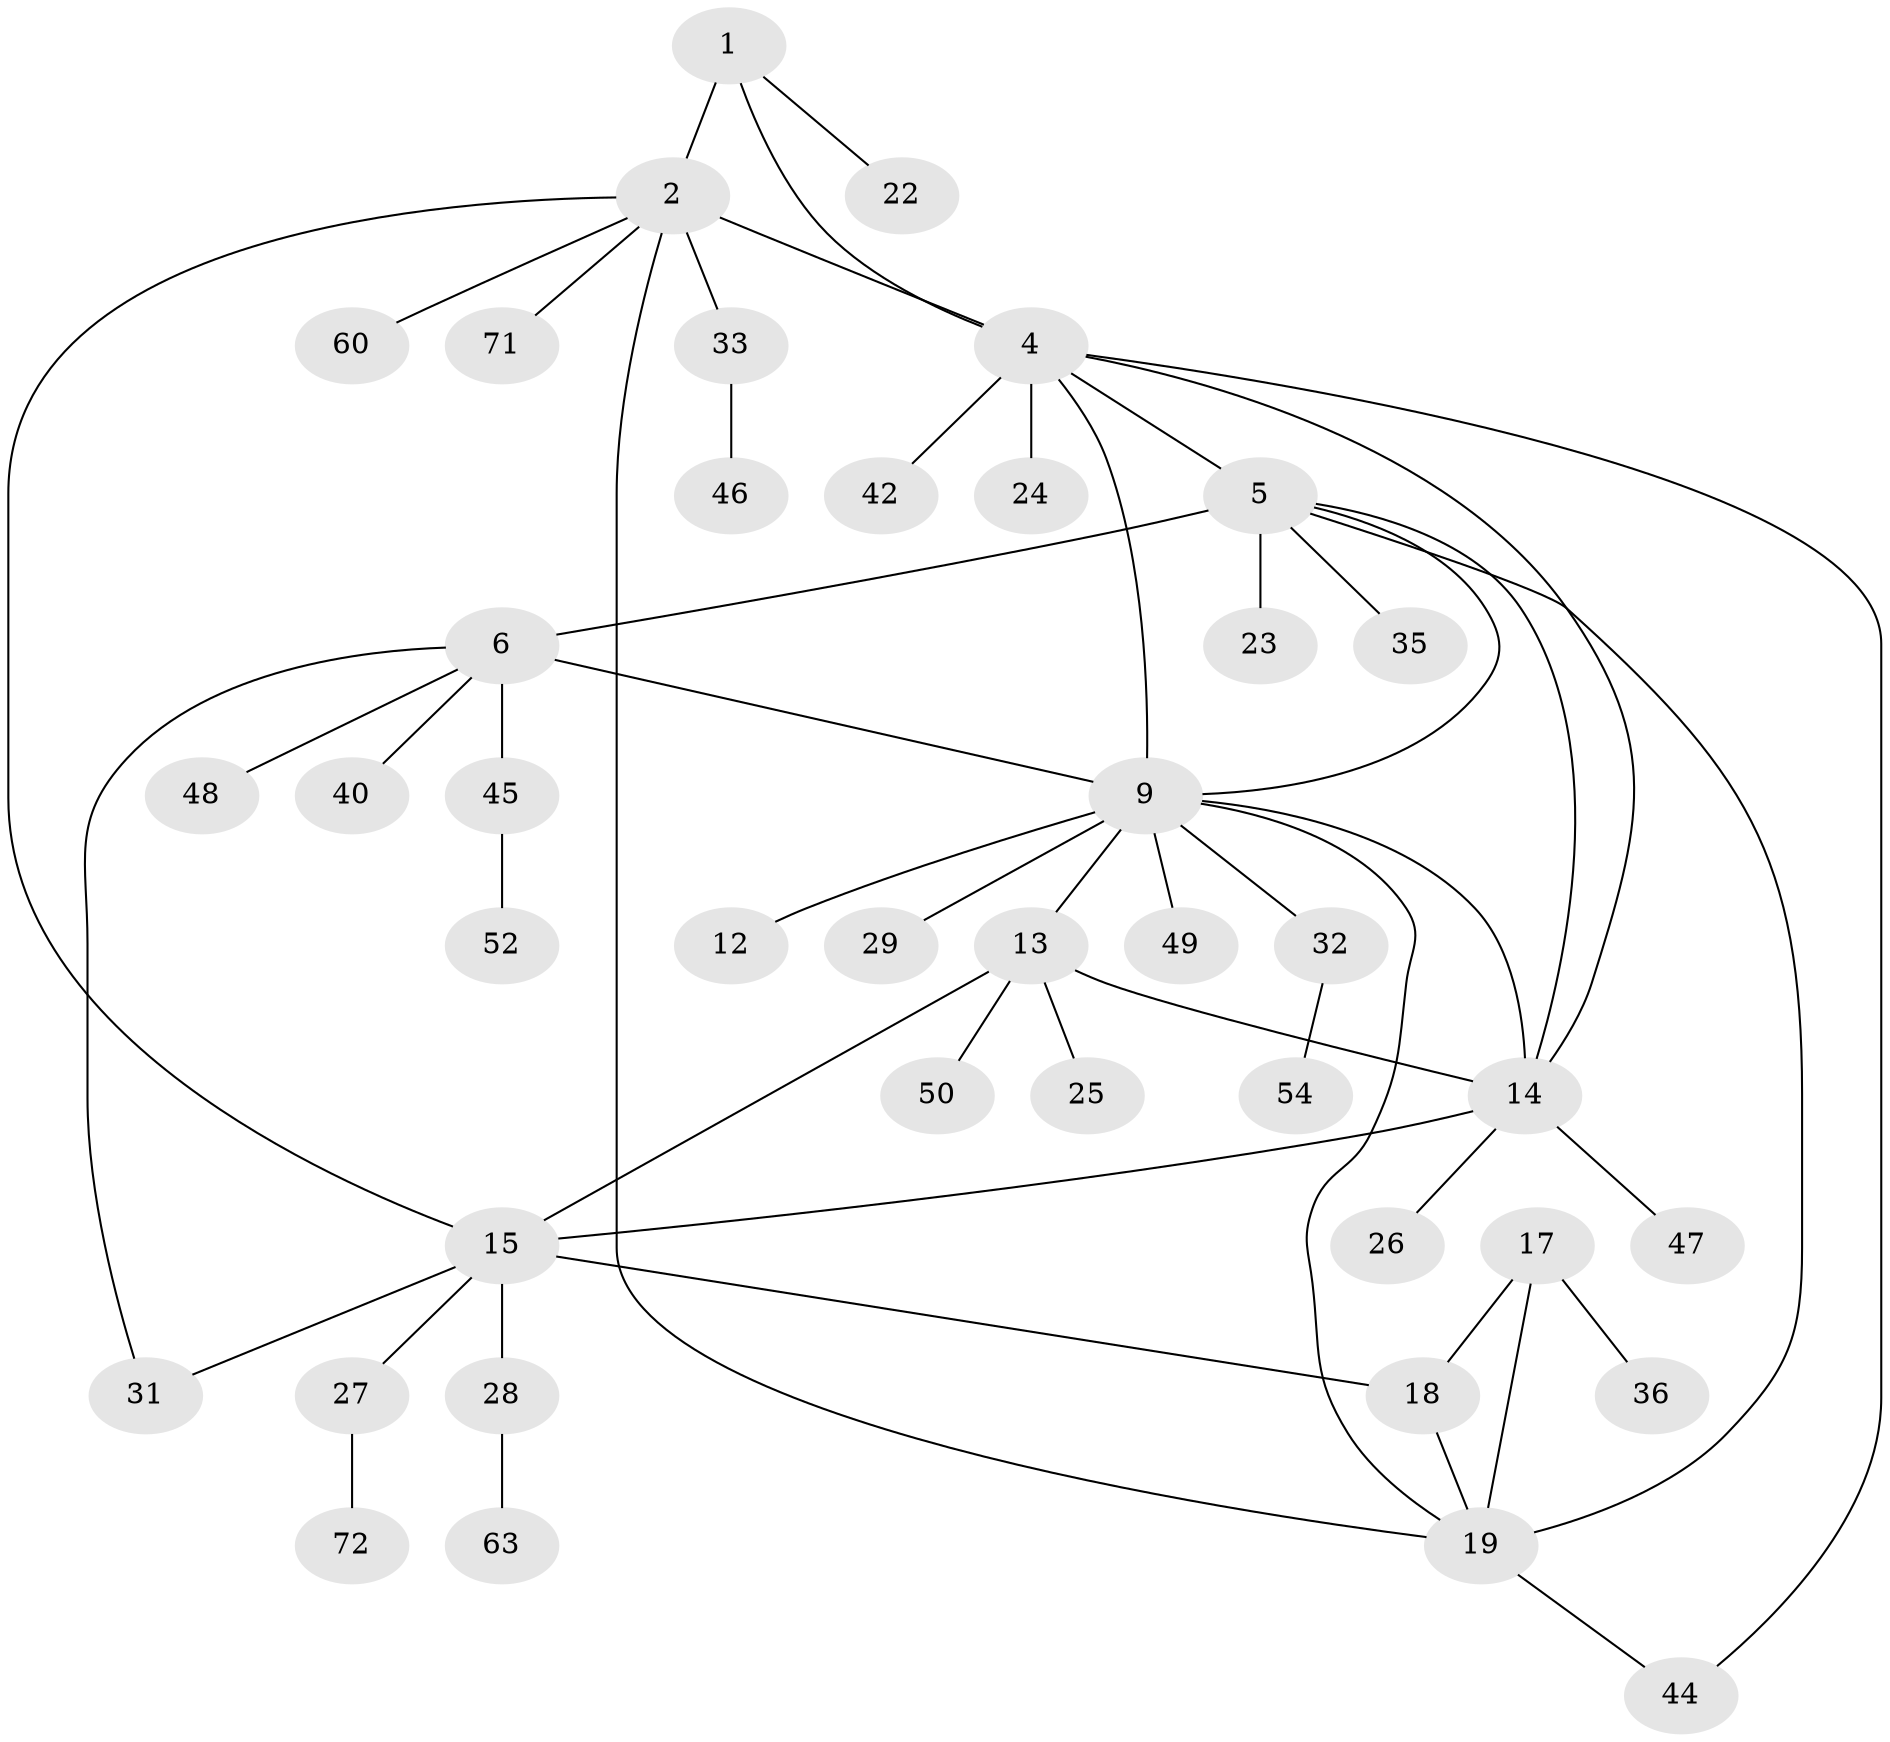 // original degree distribution, {4: 0.060240963855421686, 8: 0.060240963855421686, 3: 0.07228915662650602, 9: 0.024096385542168676, 5: 0.03614457831325301, 14: 0.012048192771084338, 12: 0.012048192771084338, 6: 0.012048192771084338, 7: 0.012048192771084338, 1: 0.5783132530120482, 2: 0.12048192771084337}
// Generated by graph-tools (version 1.1) at 2025/16/03/09/25 04:16:02]
// undirected, 41 vertices, 54 edges
graph export_dot {
graph [start="1"]
  node [color=gray90,style=filled];
  1;
  2 [super="+3"];
  4;
  5 [super="+43+7"];
  6 [super="+68+64+8"];
  9 [super="+38+30+10+34+51+76+67"];
  12 [super="+77"];
  13 [super="+82"];
  14 [super="+16+59"];
  15;
  17;
  18 [super="+55+37+21"];
  19 [super="+20+58"];
  22;
  23;
  24;
  25;
  26;
  27 [super="+41"];
  28;
  29;
  31;
  32;
  33;
  35;
  36;
  40;
  42;
  44;
  45 [super="+74+62"];
  46;
  47 [super="+83"];
  48;
  49;
  50;
  52;
  54;
  60;
  63;
  71 [super="+81+80"];
  72;
  1 -- 2 [weight=2];
  1 -- 4;
  1 -- 22;
  2 -- 4 [weight=2];
  2 -- 15;
  2 -- 33;
  2 -- 60;
  2 -- 71;
  2 -- 19;
  4 -- 5;
  4 -- 9;
  4 -- 24;
  4 -- 42;
  4 -- 44;
  4 -- 14;
  5 -- 6 [weight=4];
  5 -- 14;
  5 -- 23;
  5 -- 35;
  5 -- 9;
  5 -- 19;
  6 -- 48;
  6 -- 40;
  6 -- 9;
  6 -- 45;
  6 -- 31;
  9 -- 12 [weight=3];
  9 -- 14 [weight=2];
  9 -- 49;
  9 -- 32;
  9 -- 19;
  9 -- 29;
  9 -- 13;
  13 -- 14 [weight=2];
  13 -- 15;
  13 -- 25;
  13 -- 50;
  14 -- 15 [weight=2];
  14 -- 47;
  14 -- 26;
  15 -- 18;
  15 -- 27;
  15 -- 28;
  15 -- 31;
  17 -- 18;
  17 -- 19 [weight=2];
  17 -- 36;
  18 -- 19 [weight=2];
  19 -- 44;
  27 -- 72;
  28 -- 63;
  32 -- 54;
  33 -- 46;
  45 -- 52;
}
